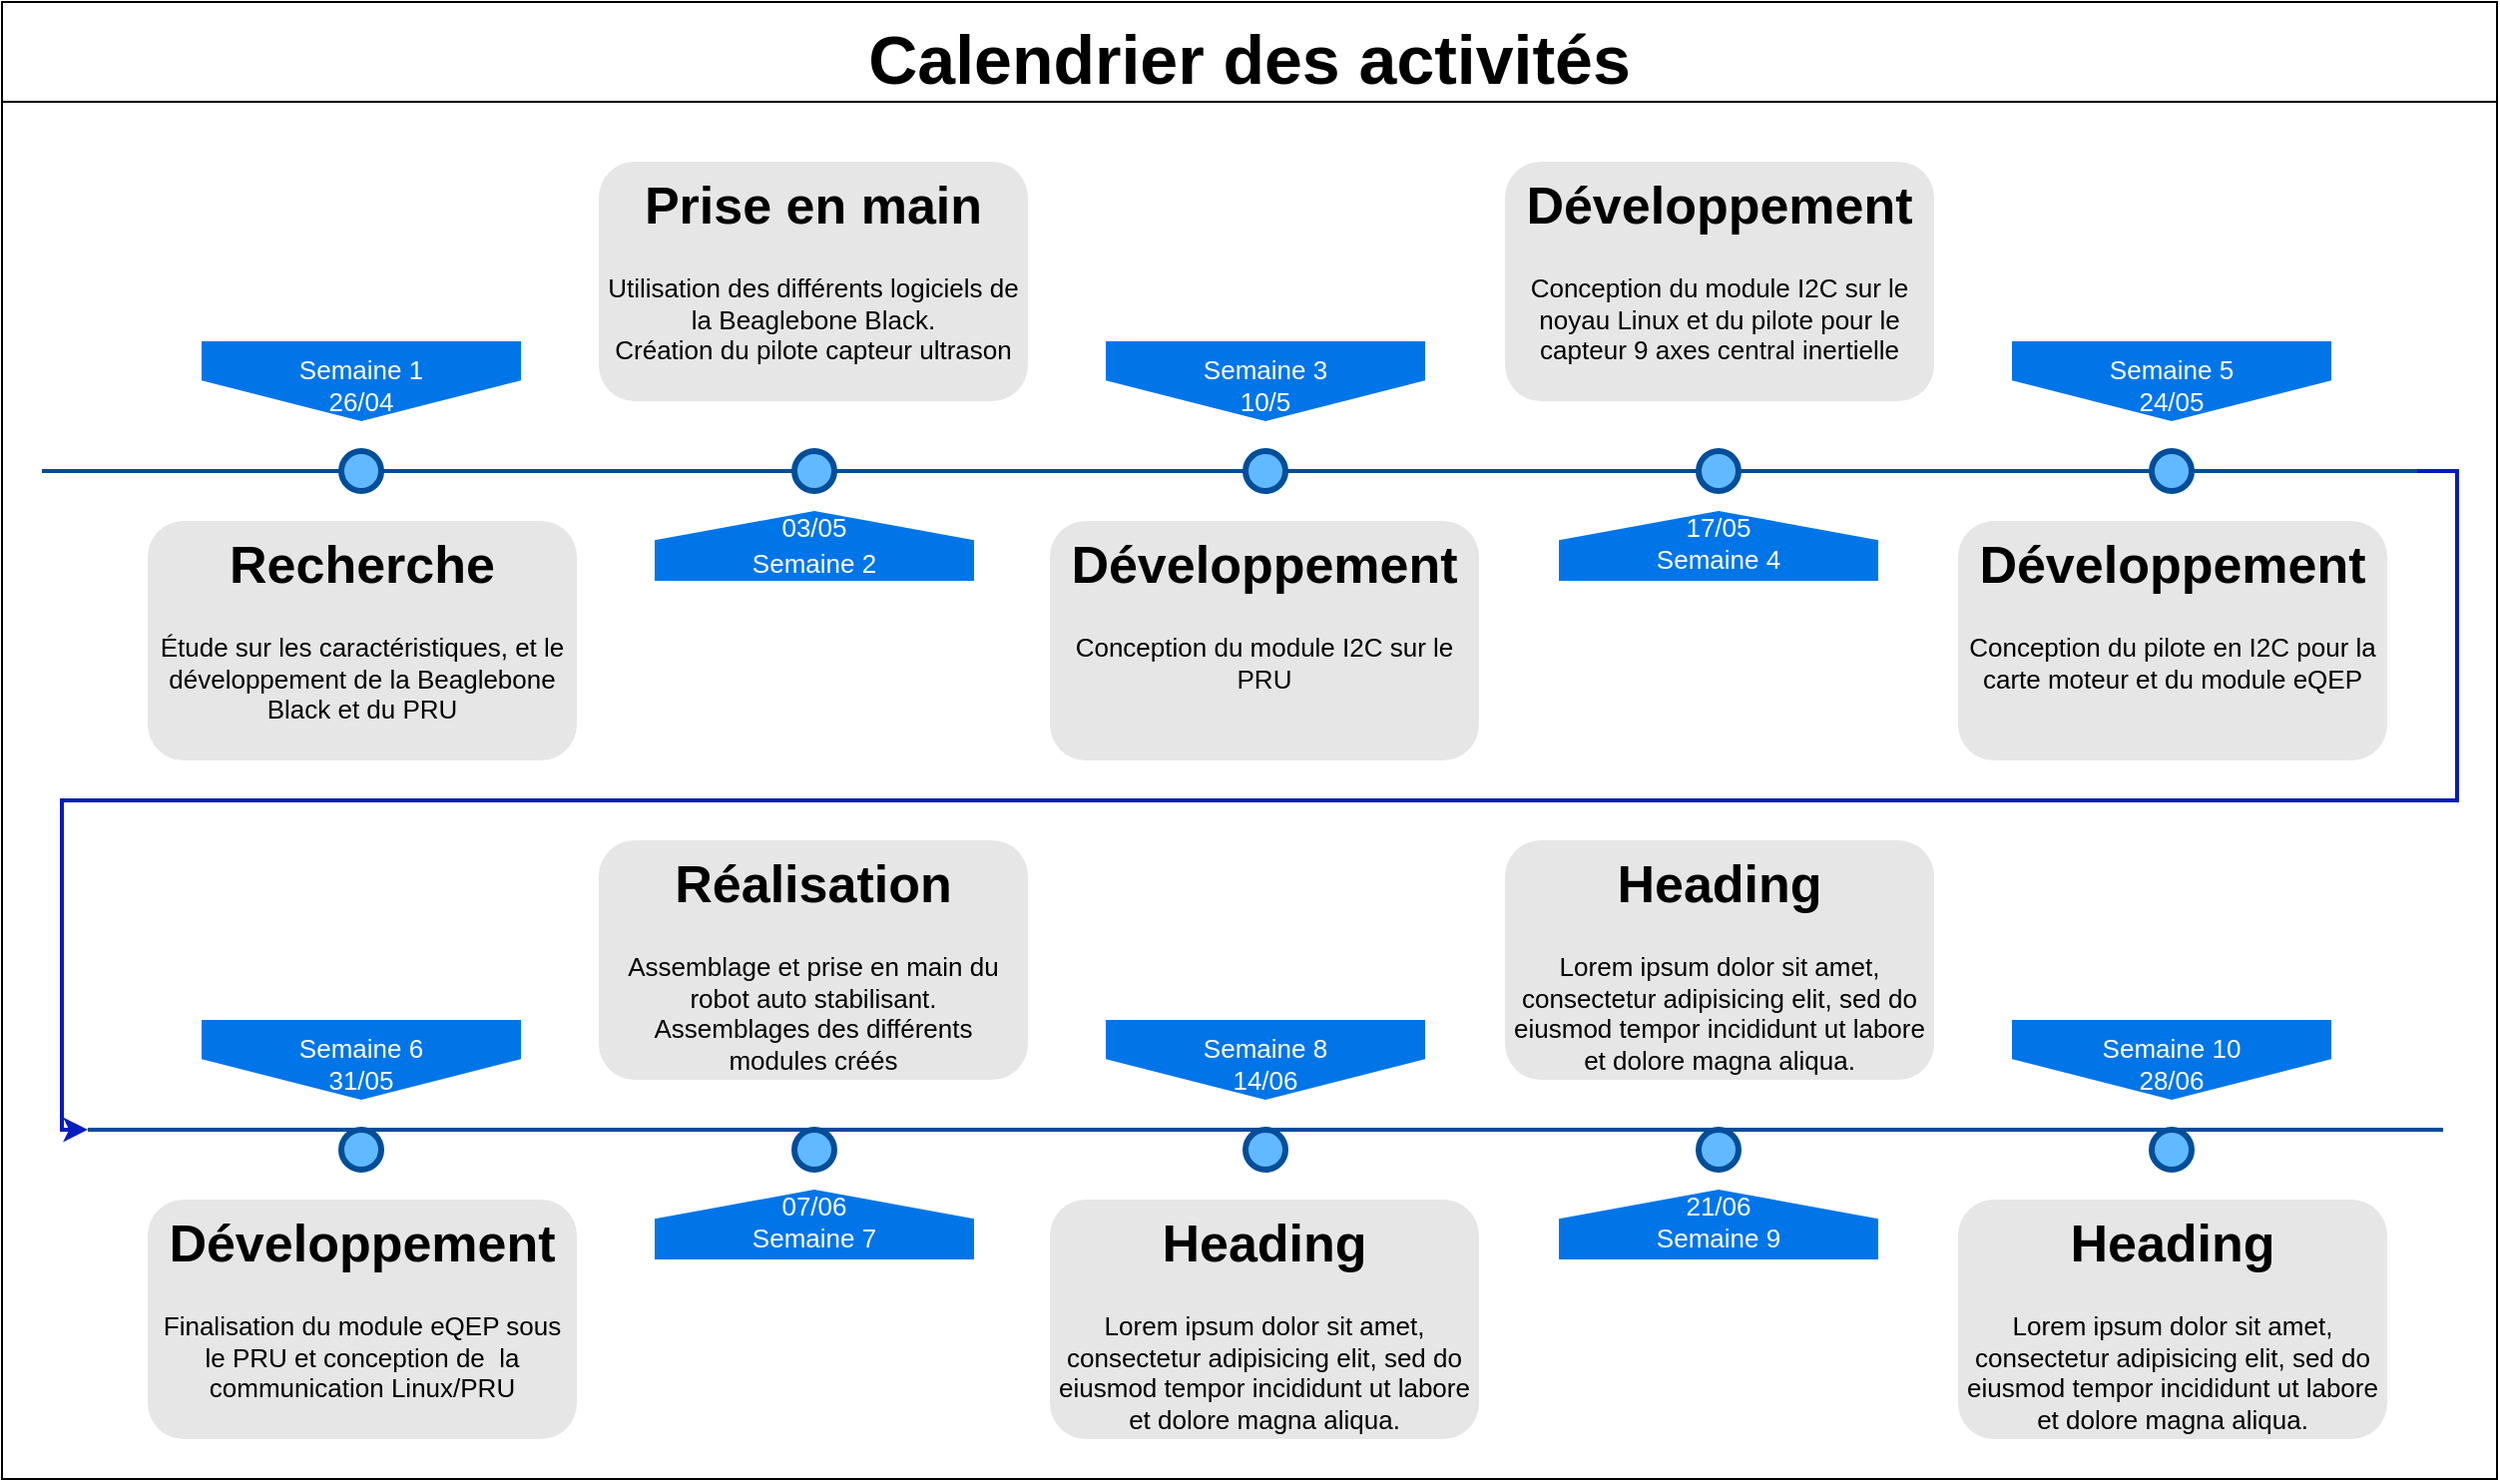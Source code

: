 <mxfile version="14.7.6" type="github">
  <diagram name="Page-1" id="82e54ff1-d628-8f03-85c4-9753963a91cd">
    <mxGraphModel dx="1730" dy="907" grid="1" gridSize="10" guides="1" tooltips="1" connect="1" arrows="1" fold="1" page="1" pageScale="1" pageWidth="1100" pageHeight="850" background="none" math="0" shadow="0">
      <root>
        <mxCell id="0" />
        <mxCell id="1" parent="0" />
        <mxCell id="-34L4uLcYQGxv2R2MBS7-20" style="edgeStyle=orthogonalEdgeStyle;rounded=0;orthogonalLoop=1;jettySize=auto;html=1;exitX=1;exitY=0.5;exitDx=0;exitDy=0;exitPerimeter=0;entryX=0;entryY=0.5;entryDx=0;entryDy=0;entryPerimeter=0;fillColor=#0050ef;strokeColor=#001DBC;strokeWidth=2;" parent="1" source="4ec97bd9e5d20128-1" target="-34L4uLcYQGxv2R2MBS7-4" edge="1">
          <mxGeometry relative="1" as="geometry">
            <Array as="points">
              <mxPoint x="1250" y="405" />
              <mxPoint x="1250" y="570" />
              <mxPoint x="50" y="570" />
              <mxPoint x="50" y="735" />
            </Array>
          </mxGeometry>
        </mxCell>
        <mxCell id="4ec97bd9e5d20128-1" value="" style="line;strokeWidth=2;html=1;fillColor=none;fontSize=28;fontColor=#004D99;strokeColor=#004D99;" parent="1" vertex="1">
          <mxGeometry x="40" y="400" width="1190" height="10" as="geometry" />
        </mxCell>
        <mxCell id="4ec97bd9e5d20128-5" value="&lt;div style=&quot;font-size: 13px&quot;&gt;Semaine 1&lt;br&gt;26/04&lt;br&gt;&lt;/div&gt;" style="shape=offPageConnector;whiteSpace=wrap;html=1;fillColor=#0075E8;fontSize=13;fontColor=#FFFFFF;size=0.509;verticalAlign=top;strokeColor=none;horizontal=1;" parent="1" vertex="1">
          <mxGeometry x="120" y="340" width="160" height="40" as="geometry" />
        </mxCell>
        <mxCell id="4ec97bd9e5d20128-6" value="&lt;div style=&quot;font-size: 13px&quot;&gt;Semaine 3&lt;br style=&quot;font-size: 13px&quot;&gt;&lt;/div&gt;&lt;div&gt;10/5&lt;br&gt;&lt;/div&gt;" style="shape=offPageConnector;whiteSpace=wrap;html=1;fillColor=#0075E8;fontSize=13;fontColor=#FFFFFF;size=0.509;verticalAlign=top;strokeColor=none;" parent="1" vertex="1">
          <mxGeometry x="573" y="340" width="160" height="40" as="geometry" />
        </mxCell>
        <mxCell id="4ec97bd9e5d20128-7" value="&lt;font style=&quot;font-size: 13px&quot;&gt;03/05&lt;br&gt;Semaine 2&lt;/font&gt;" style="shape=offPageConnector;whiteSpace=wrap;html=1;fillColor=#0075E8;fontSize=15;fontColor=#FFFFFF;size=0.418;flipV=1;verticalAlign=middle;strokeColor=none;spacingBottom=4;" parent="1" vertex="1">
          <mxGeometry x="347" y="425" width="160" height="35" as="geometry" />
        </mxCell>
        <mxCell id="4ec97bd9e5d20128-8" value="17/05&lt;br&gt;Semaine 4" style="shape=offPageConnector;whiteSpace=wrap;html=1;fillColor=#0075E8;fontSize=13;fontColor=#FFFFFF;size=0.418;flipV=1;verticalAlign=middle;strokeColor=none;spacingBottom=4;" parent="1" vertex="1">
          <mxGeometry x="800" y="425" width="160" height="35" as="geometry" />
        </mxCell>
        <mxCell id="4ec97bd9e5d20128-9" value="" style="ellipse;whiteSpace=wrap;html=1;fillColor=#61BAFF;fontSize=28;fontColor=#004D99;strokeWidth=3;strokeColor=#004D99;" parent="1" vertex="1">
          <mxGeometry x="190" y="395" width="20" height="20" as="geometry" />
        </mxCell>
        <mxCell id="4ec97bd9e5d20128-10" value="" style="ellipse;whiteSpace=wrap;html=1;fillColor=#61BAFF;fontSize=28;fontColor=#004D99;strokeWidth=3;strokeColor=#004D99;" parent="1" vertex="1">
          <mxGeometry x="417" y="395" width="20" height="20" as="geometry" />
        </mxCell>
        <mxCell id="4ec97bd9e5d20128-11" value="" style="ellipse;whiteSpace=wrap;html=1;fillColor=#61BAFF;fontSize=28;fontColor=#004D99;strokeWidth=3;strokeColor=#004D99;" parent="1" vertex="1">
          <mxGeometry x="643" y="395" width="20" height="20" as="geometry" />
        </mxCell>
        <mxCell id="4ec97bd9e5d20128-13" value="" style="ellipse;whiteSpace=wrap;html=1;fillColor=#61BAFF;fontSize=28;fontColor=#004D99;strokeWidth=3;strokeColor=#004D99;" parent="1" vertex="1">
          <mxGeometry x="870" y="395" width="20" height="20" as="geometry" />
        </mxCell>
        <mxCell id="4ec97bd9e5d20128-14" value="&lt;h1&gt;Recherche&lt;br&gt;&lt;/h1&gt;&lt;p&gt;Étude sur les caractéristiques, et le développement de la Beaglebone Black et du PRU&lt;br&gt;&lt;/p&gt;" style="text;html=1;spacing=5;spacingTop=-20;whiteSpace=wrap;overflow=hidden;strokeColor=none;strokeWidth=3;fillColor=#E6E6E6;fontSize=13;fontColor=#000000;align=center;rounded=1;" parent="1" vertex="1">
          <mxGeometry x="93" y="430" width="215" height="120" as="geometry" />
        </mxCell>
        <mxCell id="4ec97bd9e5d20128-16" value="&lt;h1&gt;Prise en main&lt;br&gt;&lt;/h1&gt;&lt;div&gt;Utilisation des différents logiciels de la Beaglebone Black.&lt;br&gt;Création du pilote capteur ultrason&lt;br&gt;&lt;/div&gt;" style="text;html=1;spacing=5;spacingTop=-20;whiteSpace=wrap;overflow=hidden;strokeColor=none;strokeWidth=3;fillColor=#E6E6E6;fontSize=13;fontColor=#000000;align=center;rounded=1;" parent="1" vertex="1">
          <mxGeometry x="319" y="250" width="215" height="120" as="geometry" />
        </mxCell>
        <mxCell id="4ec97bd9e5d20128-17" value="&lt;h1&gt;Développement&lt;br&gt;&lt;/h1&gt;&lt;p&gt;Conception du module I2C sur le PRU&lt;br&gt;&lt;/p&gt;" style="text;html=1;spacing=5;spacingTop=-20;whiteSpace=wrap;overflow=hidden;strokeColor=none;strokeWidth=3;fillColor=#E6E6E6;fontSize=13;fontColor=#000000;align=center;rounded=1;" parent="1" vertex="1">
          <mxGeometry x="545" y="430" width="215" height="120" as="geometry" />
        </mxCell>
        <mxCell id="4ec97bd9e5d20128-18" value="&lt;h1&gt;Développement&lt;br&gt;&lt;/h1&gt;Conception du module I2C sur le noyau Linux et du pilote pour le capteur 9 axes central inertielle" style="text;html=1;spacing=5;spacingTop=-20;whiteSpace=wrap;overflow=hidden;strokeColor=none;strokeWidth=3;fillColor=#E6E6E6;fontSize=13;fontColor=#000000;align=center;rounded=1;" parent="1" vertex="1">
          <mxGeometry x="773" y="250" width="215" height="120" as="geometry" />
        </mxCell>
        <mxCell id="ql4BzGPezzEzsd64cwlb-2" value="Semaine 5&lt;br&gt;24/05" style="shape=offPageConnector;whiteSpace=wrap;html=1;fillColor=#0075E8;fontSize=13;fontColor=#FFFFFF;size=0.509;verticalAlign=top;strokeColor=none;" parent="1" vertex="1">
          <mxGeometry x="1027" y="340" width="160" height="40" as="geometry" />
        </mxCell>
        <mxCell id="ql4BzGPezzEzsd64cwlb-6" value="" style="ellipse;whiteSpace=wrap;html=1;fillColor=#61BAFF;fontSize=28;fontColor=#004D99;strokeWidth=3;strokeColor=#004D99;" parent="1" vertex="1">
          <mxGeometry x="1097" y="395" width="20" height="20" as="geometry" />
        </mxCell>
        <mxCell id="ql4BzGPezzEzsd64cwlb-10" value="&lt;h1&gt;Développement&lt;/h1&gt;&lt;p&gt;Conception du pilote en I2C pour la carte moteur et du module eQEP&lt;br&gt;&lt;/p&gt;" style="text;html=1;spacing=5;spacingTop=-20;whiteSpace=wrap;overflow=hidden;strokeColor=none;strokeWidth=3;fillColor=#E6E6E6;fontSize=13;fontColor=#000000;align=center;rounded=1;" parent="1" vertex="1">
          <mxGeometry x="1000" y="430" width="215" height="120" as="geometry" />
        </mxCell>
        <mxCell id="-34L4uLcYQGxv2R2MBS7-4" value="" style="line;strokeWidth=2;html=1;fillColor=none;fontSize=28;fontColor=#004D99;strokeColor=#004D99;" parent="1" vertex="1">
          <mxGeometry x="63" y="730" width="1180" height="10" as="geometry" />
        </mxCell>
        <mxCell id="-34L4uLcYQGxv2R2MBS7-5" value="&lt;div&gt;Semaine 6&lt;/div&gt;&lt;div&gt;31/05&lt;br&gt;&lt;/div&gt;" style="shape=offPageConnector;whiteSpace=wrap;html=1;fillColor=#0075E8;fontSize=13;fontColor=#FFFFFF;size=0.509;verticalAlign=top;strokeColor=none;" parent="1" vertex="1">
          <mxGeometry x="120" y="680" width="160" height="40" as="geometry" />
        </mxCell>
        <mxCell id="-34L4uLcYQGxv2R2MBS7-6" value="&lt;div style=&quot;font-size: 13px&quot;&gt;Semaine 8&lt;br style=&quot;font-size: 13px&quot;&gt;&lt;/div&gt;&lt;div&gt;14/06&lt;br&gt;&lt;/div&gt;" style="shape=offPageConnector;whiteSpace=wrap;html=1;fillColor=#0075E8;fontSize=13;fontColor=#FFFFFF;size=0.509;verticalAlign=top;strokeColor=none;" parent="1" vertex="1">
          <mxGeometry x="573" y="680" width="160" height="40" as="geometry" />
        </mxCell>
        <mxCell id="-34L4uLcYQGxv2R2MBS7-7" value="07/06&lt;br&gt;Semaine 7" style="shape=offPageConnector;whiteSpace=wrap;html=1;fillColor=#0075E8;fontSize=13;fontColor=#FFFFFF;size=0.418;flipV=1;verticalAlign=middle;strokeColor=none;spacingBottom=4;" parent="1" vertex="1">
          <mxGeometry x="347" y="765" width="160" height="35" as="geometry" />
        </mxCell>
        <mxCell id="-34L4uLcYQGxv2R2MBS7-8" value="21/06&lt;br&gt;Semaine 9" style="shape=offPageConnector;whiteSpace=wrap;html=1;fillColor=#0075E8;fontSize=13;fontColor=#FFFFFF;size=0.418;flipV=1;verticalAlign=middle;strokeColor=none;spacingBottom=4;" parent="1" vertex="1">
          <mxGeometry x="800" y="765" width="160" height="35" as="geometry" />
        </mxCell>
        <mxCell id="-34L4uLcYQGxv2R2MBS7-9" value="" style="ellipse;whiteSpace=wrap;html=1;fillColor=#61BAFF;fontSize=28;fontColor=#004D99;strokeWidth=3;strokeColor=#004D99;" parent="1" vertex="1">
          <mxGeometry x="190" y="735" width="20" height="20" as="geometry" />
        </mxCell>
        <mxCell id="-34L4uLcYQGxv2R2MBS7-10" value="" style="ellipse;whiteSpace=wrap;html=1;fillColor=#61BAFF;fontSize=28;fontColor=#004D99;strokeWidth=3;strokeColor=#004D99;" parent="1" vertex="1">
          <mxGeometry x="417" y="735" width="20" height="20" as="geometry" />
        </mxCell>
        <mxCell id="-34L4uLcYQGxv2R2MBS7-11" value="" style="ellipse;whiteSpace=wrap;html=1;fillColor=#61BAFF;fontSize=28;fontColor=#004D99;strokeWidth=3;strokeColor=#004D99;" parent="1" vertex="1">
          <mxGeometry x="643" y="735" width="20" height="20" as="geometry" />
        </mxCell>
        <mxCell id="-34L4uLcYQGxv2R2MBS7-12" value="" style="ellipse;whiteSpace=wrap;html=1;fillColor=#61BAFF;fontSize=28;fontColor=#004D99;strokeWidth=3;strokeColor=#004D99;" parent="1" vertex="1">
          <mxGeometry x="870" y="735" width="20" height="20" as="geometry" />
        </mxCell>
        <mxCell id="-34L4uLcYQGxv2R2MBS7-13" value="&lt;h1&gt;Développement&lt;/h1&gt;&lt;p&gt;Finalisation du module eQEP sous le PRU et conception de&amp;nbsp; la communication Linux/PRU&lt;/p&gt;" style="text;html=1;spacing=5;spacingTop=-20;whiteSpace=wrap;overflow=hidden;strokeColor=none;strokeWidth=3;fillColor=#E6E6E6;fontSize=13;fontColor=#000000;align=center;rounded=1;" parent="1" vertex="1">
          <mxGeometry x="93" y="770" width="215" height="120" as="geometry" />
        </mxCell>
        <mxCell id="-34L4uLcYQGxv2R2MBS7-14" value="&lt;h1&gt;Réalisation&lt;/h1&gt;&lt;p&gt;Assemblage et prise en main du robot auto stabilisant.&lt;br&gt;Assemblages des différents modules créés&lt;br&gt;&lt;/p&gt;" style="text;html=1;spacing=5;spacingTop=-20;whiteSpace=wrap;overflow=hidden;strokeColor=none;strokeWidth=3;fillColor=#E6E6E6;fontSize=13;fontColor=#000000;align=center;rounded=1;" parent="1" vertex="1">
          <mxGeometry x="319" y="590" width="215" height="120" as="geometry" />
        </mxCell>
        <mxCell id="-34L4uLcYQGxv2R2MBS7-15" value="&lt;h1&gt;Heading&lt;/h1&gt;&lt;p&gt;Lorem ipsum dolor sit amet, consectetur adipisicing elit, sed do eiusmod tempor incididunt ut labore et dolore magna aliqua.&lt;/p&gt;" style="text;html=1;spacing=5;spacingTop=-20;whiteSpace=wrap;overflow=hidden;strokeColor=none;strokeWidth=3;fillColor=#E6E6E6;fontSize=13;fontColor=#000000;align=center;rounded=1;" parent="1" vertex="1">
          <mxGeometry x="545" y="770" width="215" height="120" as="geometry" />
        </mxCell>
        <mxCell id="-34L4uLcYQGxv2R2MBS7-16" value="&lt;h1&gt;Heading&lt;/h1&gt;&lt;p&gt;Lorem ipsum dolor sit amet, consectetur adipisicing elit, sed do eiusmod tempor incididunt ut labore et dolore magna aliqua.&lt;/p&gt;" style="text;html=1;spacing=5;spacingTop=-20;whiteSpace=wrap;overflow=hidden;strokeColor=none;strokeWidth=3;fillColor=#E6E6E6;fontSize=13;fontColor=#000000;align=center;rounded=1;" parent="1" vertex="1">
          <mxGeometry x="773" y="590" width="215" height="120" as="geometry" />
        </mxCell>
        <mxCell id="-34L4uLcYQGxv2R2MBS7-17" value="Semaine 10&lt;br&gt;28/06" style="shape=offPageConnector;whiteSpace=wrap;html=1;fillColor=#0075E8;fontSize=13;fontColor=#FFFFFF;size=0.509;verticalAlign=top;strokeColor=none;" parent="1" vertex="1">
          <mxGeometry x="1027" y="680" width="160" height="40" as="geometry" />
        </mxCell>
        <mxCell id="-34L4uLcYQGxv2R2MBS7-18" value="" style="ellipse;whiteSpace=wrap;html=1;fillColor=#61BAFF;fontSize=28;fontColor=#004D99;strokeWidth=3;strokeColor=#004D99;" parent="1" vertex="1">
          <mxGeometry x="1097" y="735" width="20" height="20" as="geometry" />
        </mxCell>
        <mxCell id="-34L4uLcYQGxv2R2MBS7-19" value="&lt;h1&gt;Heading&lt;/h1&gt;&lt;p&gt;Lorem ipsum dolor sit amet, consectetur adipisicing elit, sed do eiusmod tempor incididunt ut labore et dolore magna aliqua.&lt;/p&gt;" style="text;html=1;spacing=5;spacingTop=-20;whiteSpace=wrap;overflow=hidden;strokeColor=none;strokeWidth=3;fillColor=#E6E6E6;fontSize=13;fontColor=#000000;align=center;rounded=1;" parent="1" vertex="1">
          <mxGeometry x="1000" y="770" width="215" height="120" as="geometry" />
        </mxCell>
        <mxCell id="Gi0SV40UokCY22tmf-SA-1" value="Calendrier des activités" style="swimlane;fontSize=34;startSize=50;" vertex="1" parent="1">
          <mxGeometry x="20" y="170" width="1250" height="740" as="geometry" />
        </mxCell>
      </root>
    </mxGraphModel>
  </diagram>
</mxfile>
